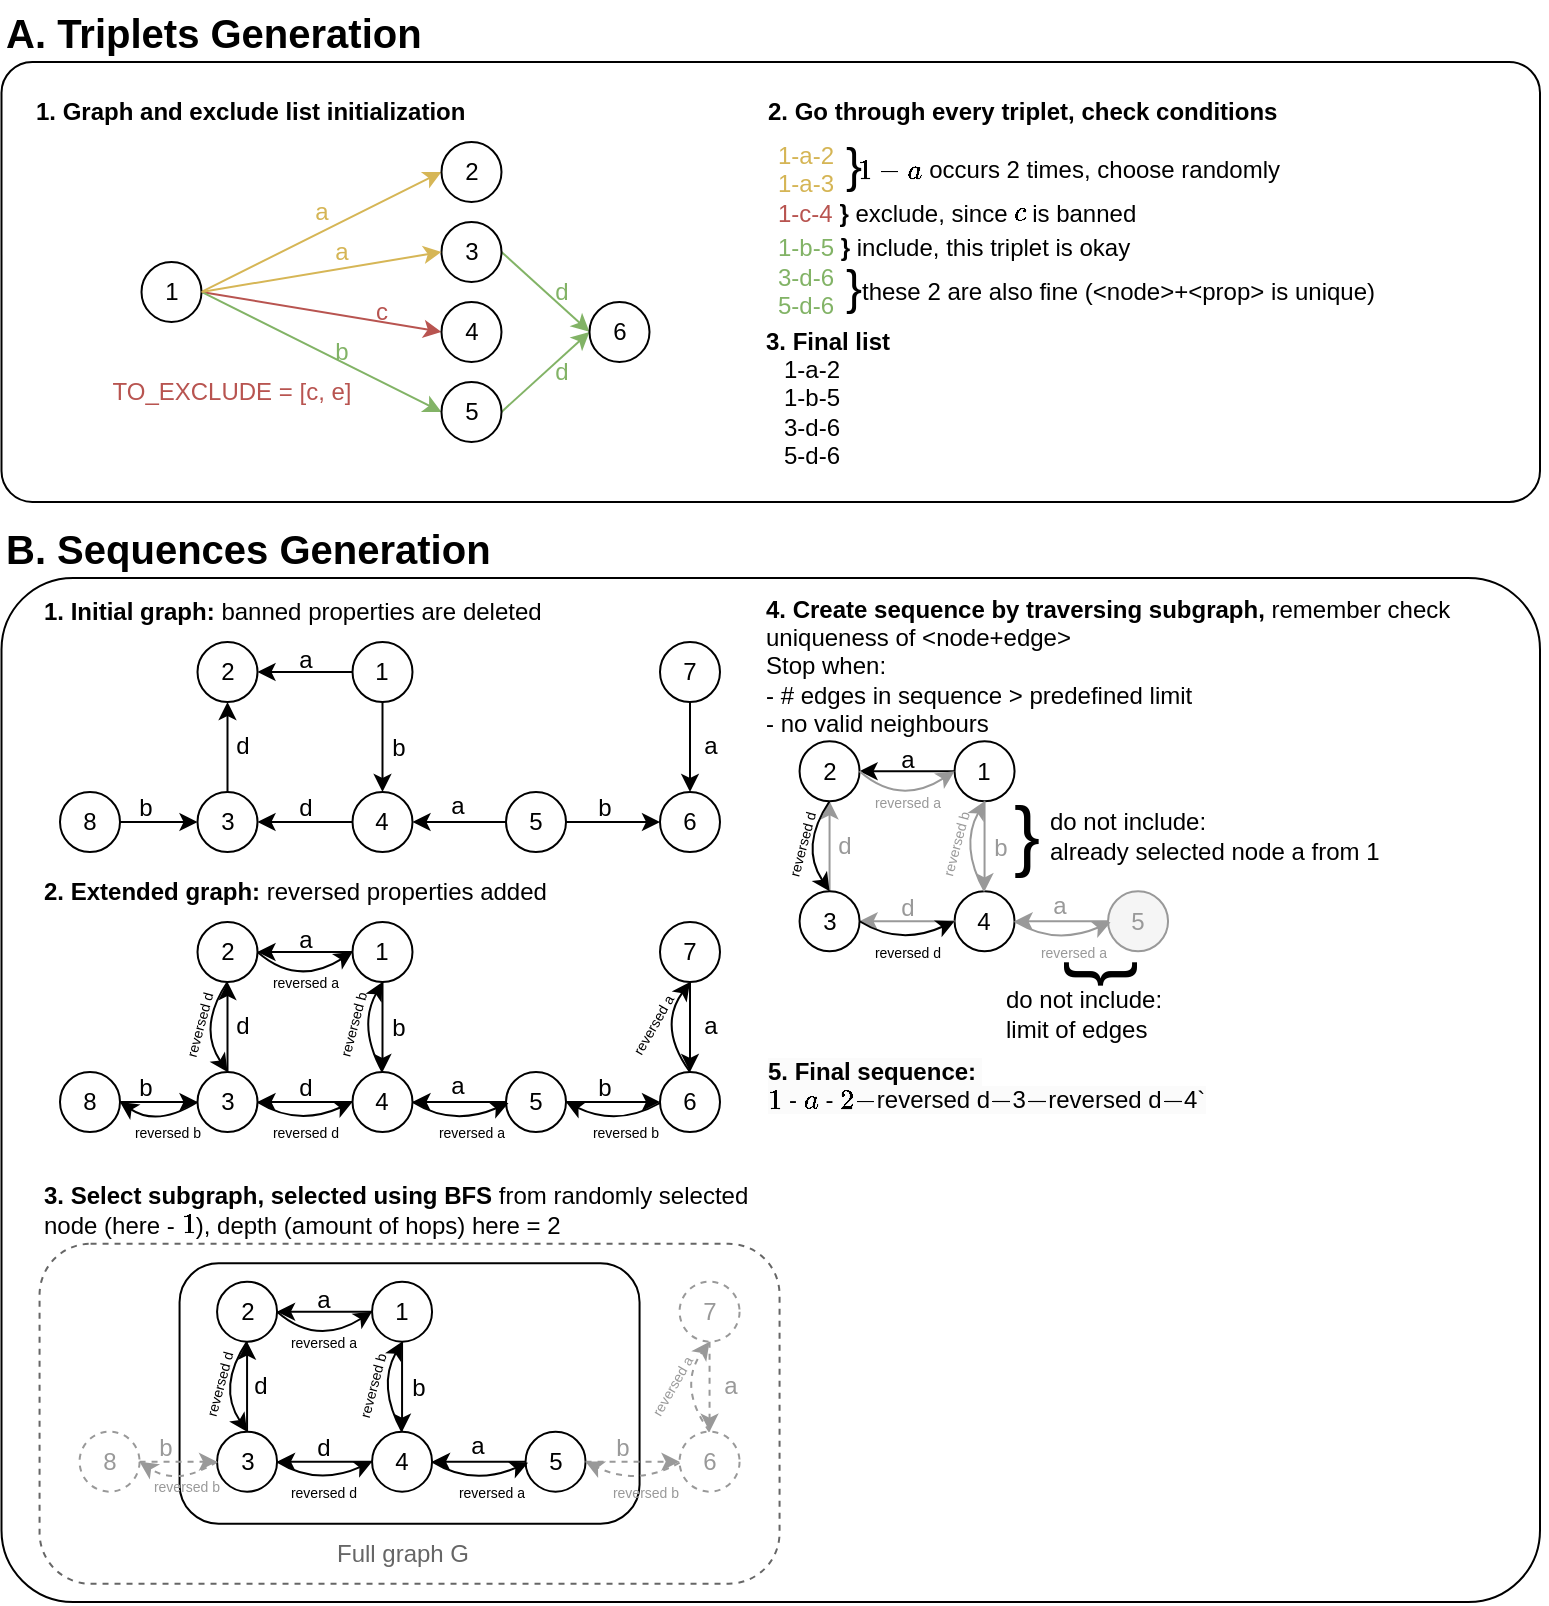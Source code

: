 <mxfile version="26.0.8">
  <diagram name="Страница — 1" id="Y_9HnMrf31OsqtY-M8Ag">
    <mxGraphModel dx="1905" dy="2205" grid="1" gridSize="10" guides="1" tooltips="1" connect="1" arrows="1" fold="1" page="1" pageScale="1" pageWidth="827" pageHeight="1169" math="0" shadow="0">
      <root>
        <mxCell id="0" />
        <mxCell id="1" parent="0" />
        <mxCell id="q1A5jmSNmcc6hlyrnBnv-569" value="" style="rounded=1;whiteSpace=wrap;html=1;arcSize=7;" vertex="1" parent="1">
          <mxGeometry x="460.75" y="27.95" width="769.25" height="512.05" as="geometry" />
        </mxCell>
        <mxCell id="q1A5jmSNmcc6hlyrnBnv-570" value="&lt;b&gt;&lt;font style=&quot;font-size: 20px;&quot;&gt;B. Sequences Generation&lt;/font&gt;&lt;/b&gt;" style="text;html=1;align=left;verticalAlign=middle;whiteSpace=wrap;rounded=0;" vertex="1" parent="1">
          <mxGeometry x="460.75" y="-2.05" width="760" height="30" as="geometry" />
        </mxCell>
        <mxCell id="q1A5jmSNmcc6hlyrnBnv-188" value="" style="rounded=1;whiteSpace=wrap;html=1;dashed=1;strokeColor=#666666;" vertex="1" parent="1">
          <mxGeometry x="479.78" y="360.88" width="370" height="170" as="geometry" />
        </mxCell>
        <mxCell id="q1A5jmSNmcc6hlyrnBnv-191" value="" style="rounded=1;whiteSpace=wrap;html=1;" vertex="1" parent="1">
          <mxGeometry x="549.78" y="370.63" width="230" height="130.25" as="geometry" />
        </mxCell>
        <mxCell id="q1A5jmSNmcc6hlyrnBnv-108" value="&lt;b&gt;1. Initial graph: &lt;/b&gt;banned properties are deleted" style="text;html=1;align=left;verticalAlign=middle;whiteSpace=wrap;rounded=0;" vertex="1" parent="1">
          <mxGeometry x="479.78" y="30" width="288.97" height="30" as="geometry" />
        </mxCell>
        <mxCell id="q1A5jmSNmcc6hlyrnBnv-190" value="&lt;font style=&quot;color: rgb(102, 102, 102);&quot;&gt;Full graph G&lt;/font&gt;" style="text;html=1;align=center;verticalAlign=middle;whiteSpace=wrap;rounded=0;" vertex="1" parent="1">
          <mxGeometry x="599.03" y="500.88" width="125" height="30" as="geometry" />
        </mxCell>
        <mxCell id="q1A5jmSNmcc6hlyrnBnv-429" value="1" style="ellipse;whiteSpace=wrap;html=1;aspect=fixed;" vertex="1" parent="1">
          <mxGeometry x="636.25" y="60" width="30" height="30" as="geometry" />
        </mxCell>
        <mxCell id="q1A5jmSNmcc6hlyrnBnv-430" value="2" style="ellipse;whiteSpace=wrap;html=1;aspect=fixed;" vertex="1" parent="1">
          <mxGeometry x="558.75" y="60" width="30" height="30" as="geometry" />
        </mxCell>
        <mxCell id="q1A5jmSNmcc6hlyrnBnv-431" style="rounded=0;orthogonalLoop=1;jettySize=auto;html=1;exitX=0.5;exitY=0;exitDx=0;exitDy=0;entryX=0.5;entryY=1;entryDx=0;entryDy=0;endArrow=classic;startFill=0;endFill=1;fontColor=#000000;" edge="1" parent="1" source="q1A5jmSNmcc6hlyrnBnv-433" target="q1A5jmSNmcc6hlyrnBnv-430">
          <mxGeometry relative="1" as="geometry">
            <mxPoint x="561.25" y="155" as="sourcePoint" />
            <mxPoint x="618.75" y="151" as="targetPoint" />
          </mxGeometry>
        </mxCell>
        <mxCell id="q1A5jmSNmcc6hlyrnBnv-432" value="6" style="ellipse;whiteSpace=wrap;html=1;aspect=fixed;" vertex="1" parent="1">
          <mxGeometry x="790" y="135" width="30" height="30" as="geometry" />
        </mxCell>
        <mxCell id="q1A5jmSNmcc6hlyrnBnv-433" value="3" style="ellipse;whiteSpace=wrap;html=1;aspect=fixed;" vertex="1" parent="1">
          <mxGeometry x="558.75" y="135" width="30" height="30" as="geometry" />
        </mxCell>
        <mxCell id="q1A5jmSNmcc6hlyrnBnv-434" value="4" style="ellipse;whiteSpace=wrap;html=1;aspect=fixed;" vertex="1" parent="1">
          <mxGeometry x="636.25" y="135" width="30" height="30" as="geometry" />
        </mxCell>
        <mxCell id="q1A5jmSNmcc6hlyrnBnv-435" value="5" style="ellipse;whiteSpace=wrap;html=1;aspect=fixed;" vertex="1" parent="1">
          <mxGeometry x="713" y="135" width="30" height="30" as="geometry" />
        </mxCell>
        <mxCell id="q1A5jmSNmcc6hlyrnBnv-436" value="7" style="ellipse;whiteSpace=wrap;html=1;aspect=fixed;" vertex="1" parent="1">
          <mxGeometry x="790" y="60" width="30" height="30" as="geometry" />
        </mxCell>
        <mxCell id="q1A5jmSNmcc6hlyrnBnv-437" value="8" style="ellipse;whiteSpace=wrap;html=1;aspect=fixed;" vertex="1" parent="1">
          <mxGeometry x="490" y="135" width="30" height="30" as="geometry" />
        </mxCell>
        <mxCell id="q1A5jmSNmcc6hlyrnBnv-438" style="rounded=0;orthogonalLoop=1;jettySize=auto;html=1;exitX=0;exitY=0.5;exitDx=0;exitDy=0;entryX=1;entryY=0.5;entryDx=0;entryDy=0;endArrow=classic;startFill=0;endFill=1;fontColor=#000000;" edge="1" parent="1" source="q1A5jmSNmcc6hlyrnBnv-434" target="q1A5jmSNmcc6hlyrnBnv-433">
          <mxGeometry relative="1" as="geometry">
            <mxPoint x="640.63" y="195" as="sourcePoint" />
            <mxPoint x="578.75" y="172.5" as="targetPoint" />
          </mxGeometry>
        </mxCell>
        <mxCell id="q1A5jmSNmcc6hlyrnBnv-439" style="rounded=0;orthogonalLoop=1;jettySize=auto;html=1;exitX=0;exitY=0.5;exitDx=0;exitDy=0;entryX=1;entryY=0.5;entryDx=0;entryDy=0;endArrow=classic;startFill=0;endFill=1;fontColor=#000000;" edge="1" parent="1" source="q1A5jmSNmcc6hlyrnBnv-435" target="q1A5jmSNmcc6hlyrnBnv-434">
          <mxGeometry relative="1" as="geometry">
            <mxPoint x="747.751" y="179.749" as="sourcePoint" />
            <mxPoint x="710.63" y="195" as="targetPoint" />
          </mxGeometry>
        </mxCell>
        <mxCell id="q1A5jmSNmcc6hlyrnBnv-440" style="rounded=0;orthogonalLoop=1;jettySize=auto;html=1;exitX=1;exitY=0.5;exitDx=0;exitDy=0;entryX=0;entryY=0.5;entryDx=0;entryDy=0;endArrow=classic;startFill=0;endFill=1;fontColor=#000000;" edge="1" parent="1" source="q1A5jmSNmcc6hlyrnBnv-435" target="q1A5jmSNmcc6hlyrnBnv-432">
          <mxGeometry relative="1" as="geometry">
            <mxPoint x="797.249" y="130.251" as="sourcePoint" />
            <mxPoint x="578.75" y="161" as="targetPoint" />
          </mxGeometry>
        </mxCell>
        <mxCell id="q1A5jmSNmcc6hlyrnBnv-441" style="rounded=0;orthogonalLoop=1;jettySize=auto;html=1;exitX=0.5;exitY=1;exitDx=0;exitDy=0;entryX=0.5;entryY=0;entryDx=0;entryDy=0;endArrow=classic;startFill=0;endFill=1;fontColor=#000000;" edge="1" parent="1" source="q1A5jmSNmcc6hlyrnBnv-436" target="q1A5jmSNmcc6hlyrnBnv-432">
          <mxGeometry relative="1" as="geometry">
            <mxPoint x="883.75" y="225" as="sourcePoint" />
            <mxPoint x="588.75" y="171" as="targetPoint" />
          </mxGeometry>
        </mxCell>
        <mxCell id="q1A5jmSNmcc6hlyrnBnv-442" style="rounded=0;orthogonalLoop=1;jettySize=auto;html=1;exitX=1;exitY=0.5;exitDx=0;exitDy=0;entryX=0;entryY=0.5;entryDx=0;entryDy=0;endArrow=classic;startFill=0;endFill=1;fontColor=#000000;" edge="1" parent="1" source="q1A5jmSNmcc6hlyrnBnv-437" target="q1A5jmSNmcc6hlyrnBnv-433">
          <mxGeometry relative="1" as="geometry">
            <mxPoint x="548.75" y="160" as="sourcePoint" />
            <mxPoint x="604.75" y="140" as="targetPoint" />
          </mxGeometry>
        </mxCell>
        <mxCell id="q1A5jmSNmcc6hlyrnBnv-443" style="rounded=0;orthogonalLoop=1;jettySize=auto;html=1;entryX=0.5;entryY=0;entryDx=0;entryDy=0;endArrow=classic;startFill=0;exitX=0.5;exitY=1;exitDx=0;exitDy=0;endFill=1;fontColor=#000000;" edge="1" parent="1" source="q1A5jmSNmcc6hlyrnBnv-429" target="q1A5jmSNmcc6hlyrnBnv-434">
          <mxGeometry relative="1" as="geometry">
            <mxPoint x="673.75" y="100" as="sourcePoint" />
            <mxPoint x="675.63" y="160" as="targetPoint" />
          </mxGeometry>
        </mxCell>
        <mxCell id="q1A5jmSNmcc6hlyrnBnv-444" style="rounded=0;orthogonalLoop=1;jettySize=auto;html=1;exitX=0;exitY=0.5;exitDx=0;exitDy=0;entryX=1;entryY=0.5;entryDx=0;entryDy=0;endArrow=classic;startFill=0;endFill=1;fontColor=#000000;" edge="1" parent="1" source="q1A5jmSNmcc6hlyrnBnv-429" target="q1A5jmSNmcc6hlyrnBnv-430">
          <mxGeometry relative="1" as="geometry" />
        </mxCell>
        <mxCell id="q1A5jmSNmcc6hlyrnBnv-445" value="b" style="text;html=1;align=center;verticalAlign=middle;whiteSpace=wrap;rounded=0;" vertex="1" parent="1">
          <mxGeometry x="653" y="103.75" width="12.56" height="18.75" as="geometry" />
        </mxCell>
        <mxCell id="q1A5jmSNmcc6hlyrnBnv-446" value="a" style="text;html=1;align=center;verticalAlign=middle;whiteSpace=wrap;rounded=0;" vertex="1" parent="1">
          <mxGeometry x="602.63" y="60" width="20" height="18.75" as="geometry" />
        </mxCell>
        <mxCell id="q1A5jmSNmcc6hlyrnBnv-447" value="d" style="text;html=1;align=center;verticalAlign=middle;whiteSpace=wrap;rounded=0;rotation=0;" vertex="1" parent="1">
          <mxGeometry x="573.63" y="96.88" width="15.12" height="30" as="geometry" />
        </mxCell>
        <mxCell id="q1A5jmSNmcc6hlyrnBnv-448" value="d" style="text;html=1;align=center;verticalAlign=middle;whiteSpace=wrap;rounded=0;rotation=0;" vertex="1" parent="1">
          <mxGeometry x="602.63" y="128.13" width="20" height="30" as="geometry" />
        </mxCell>
        <mxCell id="q1A5jmSNmcc6hlyrnBnv-449" value="b" style="text;html=1;align=center;verticalAlign=middle;whiteSpace=wrap;rounded=0;rotation=0;" vertex="1" parent="1">
          <mxGeometry x="524.37" y="128.13" width="18.25" height="30" as="geometry" />
        </mxCell>
        <mxCell id="q1A5jmSNmcc6hlyrnBnv-450" value="a" style="text;html=1;align=center;verticalAlign=middle;whiteSpace=wrap;rounded=0;rotation=0;" vertex="1" parent="1">
          <mxGeometry x="678.88" y="126.88" width="20" height="30" as="geometry" />
        </mxCell>
        <mxCell id="q1A5jmSNmcc6hlyrnBnv-451" value="a" style="text;html=1;align=center;verticalAlign=middle;whiteSpace=wrap;rounded=0;rotation=0;" vertex="1" parent="1">
          <mxGeometry x="810.75" y="96.88" width="9.25" height="30" as="geometry" />
        </mxCell>
        <mxCell id="q1A5jmSNmcc6hlyrnBnv-452" value="b" style="text;html=1;align=center;verticalAlign=middle;whiteSpace=wrap;rounded=0;rotation=0;" vertex="1" parent="1">
          <mxGeometry x="755.5" y="128.13" width="13.25" height="30" as="geometry" />
        </mxCell>
        <mxCell id="q1A5jmSNmcc6hlyrnBnv-154" value="&lt;b&gt;2. Extended graph: &lt;/b&gt;reversed properties added" style="text;html=1;align=left;verticalAlign=middle;whiteSpace=wrap;rounded=0;" vertex="1" parent="1">
          <mxGeometry x="479.78" y="170" width="320.75" height="30" as="geometry" />
        </mxCell>
        <mxCell id="q1A5jmSNmcc6hlyrnBnv-340" value="1" style="ellipse;whiteSpace=wrap;html=1;aspect=fixed;fontColor=default;" vertex="1" parent="1">
          <mxGeometry x="636.25" y="200" width="30" height="30" as="geometry" />
        </mxCell>
        <mxCell id="q1A5jmSNmcc6hlyrnBnv-341" value="2" style="ellipse;whiteSpace=wrap;html=1;aspect=fixed;fontColor=default;" vertex="1" parent="1">
          <mxGeometry x="558.75" y="200" width="30" height="30" as="geometry" />
        </mxCell>
        <mxCell id="q1A5jmSNmcc6hlyrnBnv-342" style="rounded=0;orthogonalLoop=1;jettySize=auto;html=1;exitX=0.5;exitY=0;exitDx=0;exitDy=0;entryX=0.5;entryY=1;entryDx=0;entryDy=0;endArrow=classic;startFill=0;endFill=1;fontColor=default;" edge="1" parent="1" source="q1A5jmSNmcc6hlyrnBnv-346" target="q1A5jmSNmcc6hlyrnBnv-341">
          <mxGeometry relative="1" as="geometry">
            <mxPoint x="561.25" y="295" as="sourcePoint" />
            <mxPoint x="618.75" y="291" as="targetPoint" />
          </mxGeometry>
        </mxCell>
        <mxCell id="q1A5jmSNmcc6hlyrnBnv-343" value="6" style="ellipse;whiteSpace=wrap;html=1;aspect=fixed;fontColor=default;" vertex="1" parent="1">
          <mxGeometry x="790" y="275" width="30" height="30" as="geometry" />
        </mxCell>
        <mxCell id="q1A5jmSNmcc6hlyrnBnv-346" value="3" style="ellipse;whiteSpace=wrap;html=1;aspect=fixed;fontColor=default;" vertex="1" parent="1">
          <mxGeometry x="558.75" y="275" width="30" height="30" as="geometry" />
        </mxCell>
        <mxCell id="q1A5jmSNmcc6hlyrnBnv-347" value="4" style="ellipse;whiteSpace=wrap;html=1;aspect=fixed;fontColor=default;" vertex="1" parent="1">
          <mxGeometry x="636.25" y="275" width="30" height="30" as="geometry" />
        </mxCell>
        <mxCell id="q1A5jmSNmcc6hlyrnBnv-348" value="5" style="ellipse;whiteSpace=wrap;html=1;aspect=fixed;fontColor=default;" vertex="1" parent="1">
          <mxGeometry x="713" y="275" width="30" height="30" as="geometry" />
        </mxCell>
        <mxCell id="q1A5jmSNmcc6hlyrnBnv-349" value="7" style="ellipse;whiteSpace=wrap;html=1;aspect=fixed;fontColor=default;" vertex="1" parent="1">
          <mxGeometry x="790" y="200" width="30" height="30" as="geometry" />
        </mxCell>
        <mxCell id="q1A5jmSNmcc6hlyrnBnv-350" value="8" style="ellipse;whiteSpace=wrap;html=1;aspect=fixed;fontColor=default;" vertex="1" parent="1">
          <mxGeometry x="490" y="275" width="30" height="30" as="geometry" />
        </mxCell>
        <mxCell id="q1A5jmSNmcc6hlyrnBnv-351" style="rounded=0;orthogonalLoop=1;jettySize=auto;html=1;exitX=0;exitY=0.5;exitDx=0;exitDy=0;entryX=1;entryY=0.5;entryDx=0;entryDy=0;endArrow=classic;startFill=0;endFill=1;fontColor=default;" edge="1" parent="1" source="q1A5jmSNmcc6hlyrnBnv-347" target="q1A5jmSNmcc6hlyrnBnv-346">
          <mxGeometry relative="1" as="geometry">
            <mxPoint x="640.63" y="335" as="sourcePoint" />
            <mxPoint x="578.75" y="312.5" as="targetPoint" />
          </mxGeometry>
        </mxCell>
        <mxCell id="q1A5jmSNmcc6hlyrnBnv-352" style="rounded=0;orthogonalLoop=1;jettySize=auto;html=1;exitX=0;exitY=0.5;exitDx=0;exitDy=0;entryX=1;entryY=0.5;entryDx=0;entryDy=0;endArrow=classic;startFill=0;endFill=1;fontColor=default;" edge="1" parent="1" source="q1A5jmSNmcc6hlyrnBnv-348" target="q1A5jmSNmcc6hlyrnBnv-347">
          <mxGeometry relative="1" as="geometry">
            <mxPoint x="747.751" y="319.749" as="sourcePoint" />
            <mxPoint x="710.63" y="335" as="targetPoint" />
          </mxGeometry>
        </mxCell>
        <mxCell id="q1A5jmSNmcc6hlyrnBnv-353" style="rounded=0;orthogonalLoop=1;jettySize=auto;html=1;exitX=1;exitY=0.5;exitDx=0;exitDy=0;entryX=0;entryY=0.5;entryDx=0;entryDy=0;endArrow=classic;startFill=0;endFill=1;fontColor=default;" edge="1" parent="1" source="q1A5jmSNmcc6hlyrnBnv-348" target="q1A5jmSNmcc6hlyrnBnv-343">
          <mxGeometry relative="1" as="geometry">
            <mxPoint x="797.249" y="270.251" as="sourcePoint" />
            <mxPoint x="578.75" y="301" as="targetPoint" />
          </mxGeometry>
        </mxCell>
        <mxCell id="q1A5jmSNmcc6hlyrnBnv-354" style="rounded=0;orthogonalLoop=1;jettySize=auto;html=1;exitX=0.5;exitY=1;exitDx=0;exitDy=0;entryX=0.5;entryY=0;entryDx=0;entryDy=0;endArrow=classic;startFill=0;endFill=1;fontColor=default;" edge="1" parent="1" source="q1A5jmSNmcc6hlyrnBnv-349" target="q1A5jmSNmcc6hlyrnBnv-343">
          <mxGeometry relative="1" as="geometry">
            <mxPoint x="883.75" y="365" as="sourcePoint" />
            <mxPoint x="588.75" y="311" as="targetPoint" />
          </mxGeometry>
        </mxCell>
        <mxCell id="q1A5jmSNmcc6hlyrnBnv-355" style="rounded=0;orthogonalLoop=1;jettySize=auto;html=1;exitX=1;exitY=0.5;exitDx=0;exitDy=0;entryX=0;entryY=0.5;entryDx=0;entryDy=0;endArrow=classic;startFill=0;endFill=1;fontColor=default;" edge="1" parent="1" source="q1A5jmSNmcc6hlyrnBnv-350" target="q1A5jmSNmcc6hlyrnBnv-346">
          <mxGeometry relative="1" as="geometry">
            <mxPoint x="548.75" y="300" as="sourcePoint" />
            <mxPoint x="604.75" y="280" as="targetPoint" />
          </mxGeometry>
        </mxCell>
        <mxCell id="q1A5jmSNmcc6hlyrnBnv-356" style="rounded=0;orthogonalLoop=1;jettySize=auto;html=1;entryX=0.5;entryY=0;entryDx=0;entryDy=0;endArrow=classic;startFill=0;exitX=0.5;exitY=1;exitDx=0;exitDy=0;endFill=1;fontColor=default;" edge="1" parent="1" source="q1A5jmSNmcc6hlyrnBnv-340" target="q1A5jmSNmcc6hlyrnBnv-347">
          <mxGeometry relative="1" as="geometry">
            <mxPoint x="673.75" y="240" as="sourcePoint" />
            <mxPoint x="675.63" y="300" as="targetPoint" />
          </mxGeometry>
        </mxCell>
        <mxCell id="q1A5jmSNmcc6hlyrnBnv-357" style="rounded=0;orthogonalLoop=1;jettySize=auto;html=1;exitX=0;exitY=0.5;exitDx=0;exitDy=0;entryX=1;entryY=0.5;entryDx=0;entryDy=0;endArrow=classic;startFill=0;endFill=1;fontColor=default;" edge="1" parent="1" source="q1A5jmSNmcc6hlyrnBnv-340" target="q1A5jmSNmcc6hlyrnBnv-341">
          <mxGeometry relative="1" as="geometry" />
        </mxCell>
        <mxCell id="q1A5jmSNmcc6hlyrnBnv-359" value="b" style="text;html=1;align=center;verticalAlign=middle;whiteSpace=wrap;rounded=0;fontColor=default;" vertex="1" parent="1">
          <mxGeometry x="653" y="243.75" width="12.56" height="18.75" as="geometry" />
        </mxCell>
        <mxCell id="q1A5jmSNmcc6hlyrnBnv-360" value="a" style="text;html=1;align=center;verticalAlign=middle;whiteSpace=wrap;rounded=0;fontColor=default;" vertex="1" parent="1">
          <mxGeometry x="602.63" y="200" width="20" height="18.75" as="geometry" />
        </mxCell>
        <mxCell id="q1A5jmSNmcc6hlyrnBnv-361" value="d" style="text;html=1;align=center;verticalAlign=middle;whiteSpace=wrap;rounded=0;rotation=0;fontColor=default;" vertex="1" parent="1">
          <mxGeometry x="573.63" y="236.88" width="15.12" height="30" as="geometry" />
        </mxCell>
        <mxCell id="q1A5jmSNmcc6hlyrnBnv-362" value="d" style="text;html=1;align=center;verticalAlign=middle;whiteSpace=wrap;rounded=0;rotation=0;fontColor=default;" vertex="1" parent="1">
          <mxGeometry x="602.63" y="268.13" width="20" height="30" as="geometry" />
        </mxCell>
        <mxCell id="q1A5jmSNmcc6hlyrnBnv-363" value="b" style="text;html=1;align=center;verticalAlign=middle;whiteSpace=wrap;rounded=0;rotation=0;fontColor=default;" vertex="1" parent="1">
          <mxGeometry x="524.37" y="268.13" width="18.25" height="30" as="geometry" />
        </mxCell>
        <mxCell id="q1A5jmSNmcc6hlyrnBnv-364" value="a" style="text;html=1;align=center;verticalAlign=middle;whiteSpace=wrap;rounded=0;rotation=0;fontColor=default;" vertex="1" parent="1">
          <mxGeometry x="678.88" y="266.88" width="20" height="30" as="geometry" />
        </mxCell>
        <mxCell id="q1A5jmSNmcc6hlyrnBnv-365" value="a" style="text;html=1;align=center;verticalAlign=middle;whiteSpace=wrap;rounded=0;rotation=0;fontColor=default;" vertex="1" parent="1">
          <mxGeometry x="810.75" y="236.88" width="9.25" height="30" as="geometry" />
        </mxCell>
        <mxCell id="q1A5jmSNmcc6hlyrnBnv-366" value="b" style="text;html=1;align=center;verticalAlign=middle;whiteSpace=wrap;rounded=0;rotation=0;fontColor=default;" vertex="1" parent="1">
          <mxGeometry x="755.5" y="268.13" width="13.25" height="30" as="geometry" />
        </mxCell>
        <mxCell id="q1A5jmSNmcc6hlyrnBnv-367" style="rounded=0;orthogonalLoop=1;jettySize=auto;html=1;exitX=1;exitY=0.5;exitDx=0;exitDy=0;curved=1;entryX=0;entryY=0.5;entryDx=0;entryDy=0;fontColor=default;" edge="1" parent="1" source="q1A5jmSNmcc6hlyrnBnv-341" target="q1A5jmSNmcc6hlyrnBnv-340">
          <mxGeometry relative="1" as="geometry">
            <mxPoint x="598.75" y="162.5" as="sourcePoint" />
            <mxPoint x="588.75" y="172.5" as="targetPoint" />
            <Array as="points">
              <mxPoint x="608.75" y="232.5" />
            </Array>
          </mxGeometry>
        </mxCell>
        <mxCell id="q1A5jmSNmcc6hlyrnBnv-368" style="rounded=0;orthogonalLoop=1;jettySize=auto;html=1;exitX=0;exitY=0.5;exitDx=0;exitDy=0;curved=1;entryX=1;entryY=0.5;entryDx=0;entryDy=0;fontColor=default;" edge="1" parent="1" source="q1A5jmSNmcc6hlyrnBnv-346" target="q1A5jmSNmcc6hlyrnBnv-350">
          <mxGeometry relative="1" as="geometry">
            <mxPoint x="572.13" y="312.5" as="sourcePoint" />
            <mxPoint x="520" y="312.5" as="targetPoint" />
            <Array as="points">
              <mxPoint x="538.75" y="302.5" />
            </Array>
          </mxGeometry>
        </mxCell>
        <mxCell id="q1A5jmSNmcc6hlyrnBnv-369" style="rounded=0;orthogonalLoop=1;jettySize=auto;html=1;exitX=1;exitY=0.5;exitDx=0;exitDy=0;curved=1;entryX=0;entryY=0.5;entryDx=0;entryDy=0;fontColor=default;" edge="1" parent="1" source="q1A5jmSNmcc6hlyrnBnv-346" target="q1A5jmSNmcc6hlyrnBnv-347">
          <mxGeometry relative="1" as="geometry">
            <mxPoint x="588.25" y="322.5" as="sourcePoint" />
            <mxPoint x="636.25" y="322.5" as="targetPoint" />
            <Array as="points">
              <mxPoint x="608.75" y="302.5" />
            </Array>
          </mxGeometry>
        </mxCell>
        <mxCell id="q1A5jmSNmcc6hlyrnBnv-370" style="rounded=0;orthogonalLoop=1;jettySize=auto;html=1;exitX=1;exitY=0.5;exitDx=0;exitDy=0;curved=1;entryX=0;entryY=0.5;entryDx=0;entryDy=0;fontColor=default;" edge="1" parent="1" source="q1A5jmSNmcc6hlyrnBnv-347">
          <mxGeometry relative="1" as="geometry">
            <mxPoint x="666.25" y="290.5" as="sourcePoint" />
            <mxPoint x="714.25" y="290.5" as="targetPoint" />
            <Array as="points">
              <mxPoint x="686.25" y="302.5" />
            </Array>
          </mxGeometry>
        </mxCell>
        <mxCell id="q1A5jmSNmcc6hlyrnBnv-373" style="rounded=0;orthogonalLoop=1;jettySize=auto;html=1;exitX=0;exitY=0.5;exitDx=0;exitDy=0;curved=1;entryX=1;entryY=0.5;entryDx=0;entryDy=0;fontColor=default;" edge="1" parent="1" target="q1A5jmSNmcc6hlyrnBnv-348">
          <mxGeometry relative="1" as="geometry">
            <mxPoint x="790" y="290.5" as="sourcePoint" />
            <mxPoint x="751" y="290.5" as="targetPoint" />
            <Array as="points">
              <mxPoint x="768.75" y="302.5" />
            </Array>
          </mxGeometry>
        </mxCell>
        <mxCell id="q1A5jmSNmcc6hlyrnBnv-374" style="rounded=0;orthogonalLoop=1;jettySize=auto;html=1;exitX=0.5;exitY=0;exitDx=0;exitDy=0;curved=1;entryX=0.5;entryY=1;entryDx=0;entryDy=0;fontColor=default;" edge="1" parent="1" source="q1A5jmSNmcc6hlyrnBnv-347" target="q1A5jmSNmcc6hlyrnBnv-340">
          <mxGeometry relative="1" as="geometry">
            <mxPoint x="578.75" y="310.5" as="sourcePoint" />
            <mxPoint x="539.75" y="310.5" as="targetPoint" />
            <Array as="points">
              <mxPoint x="638.75" y="252.5" />
            </Array>
          </mxGeometry>
        </mxCell>
        <mxCell id="q1A5jmSNmcc6hlyrnBnv-375" style="rounded=0;orthogonalLoop=1;jettySize=auto;html=1;exitX=0.5;exitY=1;exitDx=0;exitDy=0;curved=1;entryX=0.5;entryY=0;entryDx=0;entryDy=0;fontColor=default;" edge="1" parent="1" source="q1A5jmSNmcc6hlyrnBnv-341" target="q1A5jmSNmcc6hlyrnBnv-346">
          <mxGeometry relative="1" as="geometry">
            <mxPoint x="661.75" y="285.5" as="sourcePoint" />
            <mxPoint x="661.75" y="240.5" as="targetPoint" />
            <Array as="points">
              <mxPoint x="558.75" y="252.5" />
            </Array>
          </mxGeometry>
        </mxCell>
        <mxCell id="q1A5jmSNmcc6hlyrnBnv-377" value="&lt;p style=&quot;line-height: 50%;&quot;&gt;&lt;font&gt;&lt;span style=&quot;font-size: 7px;&quot;&gt;reversed b&lt;/span&gt;&lt;/font&gt;&lt;/p&gt;" style="text;html=1;align=center;verticalAlign=middle;whiteSpace=wrap;rounded=0;rotation=-75;fontColor=default;" vertex="1" parent="1">
          <mxGeometry x="605.56" y="243.75" width="60" height="15" as="geometry" />
        </mxCell>
        <mxCell id="q1A5jmSNmcc6hlyrnBnv-378" value="&lt;p style=&quot;line-height: 50%;&quot;&gt;&lt;font&gt;&lt;span style=&quot;font-size: 7px;&quot;&gt;reversed b&lt;/span&gt;&lt;/font&gt;&lt;/p&gt;" style="text;html=1;align=center;verticalAlign=middle;whiteSpace=wrap;rounded=0;fontColor=default;" vertex="1" parent="1">
          <mxGeometry x="513.63" y="296.88" width="60" height="15" as="geometry" />
        </mxCell>
        <mxCell id="q1A5jmSNmcc6hlyrnBnv-379" value="&lt;p style=&quot;line-height: 50%;&quot;&gt;&lt;font&gt;&lt;span style=&quot;font-size: 7px;&quot;&gt;reversed b&lt;/span&gt;&lt;/font&gt;&lt;/p&gt;" style="text;html=1;align=center;verticalAlign=middle;whiteSpace=wrap;rounded=0;fontColor=default;" vertex="1" parent="1">
          <mxGeometry x="743" y="296.88" width="60" height="15" as="geometry" />
        </mxCell>
        <mxCell id="q1A5jmSNmcc6hlyrnBnv-380" value="&lt;p style=&quot;line-height: 50%;&quot;&gt;&lt;font&gt;&lt;span style=&quot;font-size: 7px;&quot;&gt;reversed a&lt;/span&gt;&lt;/font&gt;&lt;/p&gt;" style="text;html=1;align=center;verticalAlign=middle;whiteSpace=wrap;rounded=0;fontColor=default;" vertex="1" parent="1">
          <mxGeometry x="666.25" y="296.88" width="60" height="15" as="geometry" />
        </mxCell>
        <mxCell id="q1A5jmSNmcc6hlyrnBnv-381" value="&lt;p style=&quot;line-height: 50%;&quot;&gt;&lt;font&gt;&lt;span style=&quot;font-size: 7px;&quot;&gt;reversed d&lt;/span&gt;&lt;/font&gt;&lt;/p&gt;" style="text;html=1;align=center;verticalAlign=middle;whiteSpace=wrap;rounded=0;fontColor=default;" vertex="1" parent="1">
          <mxGeometry x="582.63" y="296.88" width="60" height="15" as="geometry" />
        </mxCell>
        <mxCell id="q1A5jmSNmcc6hlyrnBnv-382" value="&lt;p style=&quot;line-height: 50%;&quot;&gt;&lt;font&gt;&lt;span style=&quot;font-size: 7px;&quot;&gt;reversed d&lt;/span&gt;&lt;/font&gt;&lt;/p&gt;" style="text;html=1;align=center;verticalAlign=middle;whiteSpace=wrap;rounded=0;rotation=-75;fontColor=default;" vertex="1" parent="1">
          <mxGeometry x="528.75" y="243.75" width="60" height="15" as="geometry" />
        </mxCell>
        <mxCell id="q1A5jmSNmcc6hlyrnBnv-383" value="&lt;p style=&quot;line-height: 50%;&quot;&gt;&lt;font&gt;&lt;span style=&quot;font-size: 7px;&quot;&gt;reversed a&lt;/span&gt;&lt;/font&gt;&lt;/p&gt;" style="text;html=1;align=center;verticalAlign=middle;whiteSpace=wrap;rounded=0;fontColor=default;" vertex="1" parent="1">
          <mxGeometry x="582.63" y="221.88" width="60" height="15" as="geometry" />
        </mxCell>
        <mxCell id="q1A5jmSNmcc6hlyrnBnv-384" value="&lt;p style=&quot;line-height: 50%;&quot;&gt;&lt;font&gt;&lt;span style=&quot;font-size: 7px;&quot;&gt;reversed a&lt;/span&gt;&lt;/font&gt;&lt;/p&gt;" style="text;html=1;align=center;verticalAlign=middle;whiteSpace=wrap;rounded=0;rotation=-60;fontColor=default;" vertex="1" parent="1">
          <mxGeometry x="755.5" y="243.75" width="60" height="15" as="geometry" />
        </mxCell>
        <mxCell id="q1A5jmSNmcc6hlyrnBnv-385" style="rounded=0;orthogonalLoop=1;jettySize=auto;html=1;exitX=0.5;exitY=0;exitDx=0;exitDy=0;curved=1;entryX=0.5;entryY=1;entryDx=0;entryDy=0;fontColor=default;" edge="1" parent="1" source="q1A5jmSNmcc6hlyrnBnv-343" target="q1A5jmSNmcc6hlyrnBnv-349">
          <mxGeometry relative="1" as="geometry">
            <mxPoint x="598.75" y="225.5" as="sourcePoint" />
            <mxPoint x="646.75" y="225.5" as="targetPoint" />
            <Array as="points">
              <mxPoint x="788.75" y="252.5" />
            </Array>
          </mxGeometry>
        </mxCell>
        <mxCell id="q1A5jmSNmcc6hlyrnBnv-470" value="&lt;b&gt;3. Select subgraph, selected using BFS&amp;nbsp;&lt;/b&gt;&lt;span style=&quot;background-color: transparent;&quot;&gt;from randomly selected node (here - `1`), depth (amount of hops) here = 2&lt;/span&gt;" style="text;html=1;align=left;verticalAlign=middle;whiteSpace=wrap;rounded=0;" vertex="1" parent="1">
          <mxGeometry x="479.78" y="311.88" width="370.22" height="65" as="geometry" />
        </mxCell>
        <mxCell id="q1A5jmSNmcc6hlyrnBnv-471" value="&lt;b&gt;4. Create sequence by traversing subgraph, &lt;/b&gt;remember check uniqueness of &amp;lt;node+edge&amp;gt;&amp;nbsp;&lt;div&gt;&lt;div&gt;Stop when:&lt;/div&gt;&lt;div&gt;- # edges in sequence &amp;gt; predefined limit&amp;nbsp;&lt;/div&gt;&lt;div&gt;- no valid neighbours&lt;/div&gt;&lt;/div&gt;" style="text;html=1;align=left;verticalAlign=middle;whiteSpace=wrap;rounded=0;" vertex="1" parent="1">
          <mxGeometry x="841.28" y="39.01" width="370.75" height="65" as="geometry" />
        </mxCell>
        <mxCell id="q1A5jmSNmcc6hlyrnBnv-496" value="1" style="ellipse;whiteSpace=wrap;html=1;aspect=fixed;" vertex="1" parent="1">
          <mxGeometry x="646.03" y="379.82" width="30" height="30" as="geometry" />
        </mxCell>
        <mxCell id="q1A5jmSNmcc6hlyrnBnv-497" value="2" style="ellipse;whiteSpace=wrap;html=1;aspect=fixed;" vertex="1" parent="1">
          <mxGeometry x="568.53" y="379.82" width="30" height="30" as="geometry" />
        </mxCell>
        <mxCell id="q1A5jmSNmcc6hlyrnBnv-498" style="rounded=0;orthogonalLoop=1;jettySize=auto;html=1;exitX=0.5;exitY=0;exitDx=0;exitDy=0;entryX=0.5;entryY=1;entryDx=0;entryDy=0;endArrow=classic;startFill=0;endFill=1;fontColor=#000000;" edge="1" parent="1" source="q1A5jmSNmcc6hlyrnBnv-500" target="q1A5jmSNmcc6hlyrnBnv-497">
          <mxGeometry relative="1" as="geometry">
            <mxPoint x="571.03" y="474.82" as="sourcePoint" />
            <mxPoint x="628.53" y="470.82" as="targetPoint" />
          </mxGeometry>
        </mxCell>
        <mxCell id="q1A5jmSNmcc6hlyrnBnv-499" value="6" style="ellipse;whiteSpace=wrap;html=1;aspect=fixed;fontColor=#999999;strokeColor=#999999;dashed=1;" vertex="1" parent="1">
          <mxGeometry x="799.78" y="454.82" width="30" height="30" as="geometry" />
        </mxCell>
        <mxCell id="q1A5jmSNmcc6hlyrnBnv-500" value="3" style="ellipse;whiteSpace=wrap;html=1;aspect=fixed;" vertex="1" parent="1">
          <mxGeometry x="568.53" y="454.82" width="30" height="30" as="geometry" />
        </mxCell>
        <mxCell id="q1A5jmSNmcc6hlyrnBnv-501" value="4" style="ellipse;whiteSpace=wrap;html=1;aspect=fixed;" vertex="1" parent="1">
          <mxGeometry x="646.03" y="454.82" width="30" height="30" as="geometry" />
        </mxCell>
        <mxCell id="q1A5jmSNmcc6hlyrnBnv-502" value="5" style="ellipse;whiteSpace=wrap;html=1;aspect=fixed;" vertex="1" parent="1">
          <mxGeometry x="722.78" y="454.82" width="30" height="30" as="geometry" />
        </mxCell>
        <mxCell id="q1A5jmSNmcc6hlyrnBnv-503" value="7" style="ellipse;whiteSpace=wrap;html=1;aspect=fixed;fontColor=#999999;strokeColor=#999999;dashed=1;" vertex="1" parent="1">
          <mxGeometry x="799.78" y="379.82" width="30" height="30" as="geometry" />
        </mxCell>
        <mxCell id="q1A5jmSNmcc6hlyrnBnv-504" value="8" style="ellipse;whiteSpace=wrap;html=1;aspect=fixed;strokeColor=#999999;dashed=1;fontColor=#999999;" vertex="1" parent="1">
          <mxGeometry x="499.78" y="454.82" width="30" height="30" as="geometry" />
        </mxCell>
        <mxCell id="q1A5jmSNmcc6hlyrnBnv-505" style="rounded=0;orthogonalLoop=1;jettySize=auto;html=1;exitX=0;exitY=0.5;exitDx=0;exitDy=0;entryX=1;entryY=0.5;entryDx=0;entryDy=0;endArrow=classic;startFill=0;endFill=1;fontColor=#000000;" edge="1" parent="1" source="q1A5jmSNmcc6hlyrnBnv-501" target="q1A5jmSNmcc6hlyrnBnv-500">
          <mxGeometry relative="1" as="geometry">
            <mxPoint x="650.41" y="514.82" as="sourcePoint" />
            <mxPoint x="588.53" y="492.32" as="targetPoint" />
          </mxGeometry>
        </mxCell>
        <mxCell id="q1A5jmSNmcc6hlyrnBnv-506" style="rounded=0;orthogonalLoop=1;jettySize=auto;html=1;exitX=0;exitY=0.5;exitDx=0;exitDy=0;entryX=1;entryY=0.5;entryDx=0;entryDy=0;endArrow=classic;startFill=0;endFill=1;fontColor=#000000;" edge="1" parent="1" source="q1A5jmSNmcc6hlyrnBnv-502" target="q1A5jmSNmcc6hlyrnBnv-501">
          <mxGeometry relative="1" as="geometry">
            <mxPoint x="757.531" y="499.569" as="sourcePoint" />
            <mxPoint x="720.41" y="514.82" as="targetPoint" />
          </mxGeometry>
        </mxCell>
        <mxCell id="q1A5jmSNmcc6hlyrnBnv-507" style="rounded=0;orthogonalLoop=1;jettySize=auto;html=1;exitX=1;exitY=0.5;exitDx=0;exitDy=0;entryX=0;entryY=0.5;entryDx=0;entryDy=0;endArrow=classic;startFill=0;endFill=1;fontColor=#999999;strokeColor=#999999;dashed=1;" edge="1" parent="1" source="q1A5jmSNmcc6hlyrnBnv-502" target="q1A5jmSNmcc6hlyrnBnv-499">
          <mxGeometry relative="1" as="geometry">
            <mxPoint x="807.029" y="450.071" as="sourcePoint" />
            <mxPoint x="588.53" y="480.82" as="targetPoint" />
          </mxGeometry>
        </mxCell>
        <mxCell id="q1A5jmSNmcc6hlyrnBnv-508" style="rounded=0;orthogonalLoop=1;jettySize=auto;html=1;exitX=0.5;exitY=1;exitDx=0;exitDy=0;entryX=0.5;entryY=0;entryDx=0;entryDy=0;endArrow=classic;startFill=0;endFill=1;fontColor=#999999;strokeColor=#999999;dashed=1;" edge="1" parent="1" source="q1A5jmSNmcc6hlyrnBnv-503" target="q1A5jmSNmcc6hlyrnBnv-499">
          <mxGeometry relative="1" as="geometry">
            <mxPoint x="893.53" y="544.82" as="sourcePoint" />
            <mxPoint x="598.53" y="490.82" as="targetPoint" />
          </mxGeometry>
        </mxCell>
        <mxCell id="q1A5jmSNmcc6hlyrnBnv-509" style="rounded=0;orthogonalLoop=1;jettySize=auto;html=1;exitX=1;exitY=0.5;exitDx=0;exitDy=0;entryX=0;entryY=0.5;entryDx=0;entryDy=0;endArrow=classic;startFill=0;endFill=1;fontColor=#999999;strokeColor=#999999;dashed=1;" edge="1" parent="1" source="q1A5jmSNmcc6hlyrnBnv-504" target="q1A5jmSNmcc6hlyrnBnv-500">
          <mxGeometry relative="1" as="geometry">
            <mxPoint x="558.53" y="479.82" as="sourcePoint" />
            <mxPoint x="614.53" y="459.82" as="targetPoint" />
          </mxGeometry>
        </mxCell>
        <mxCell id="q1A5jmSNmcc6hlyrnBnv-510" style="rounded=0;orthogonalLoop=1;jettySize=auto;html=1;entryX=0.5;entryY=0;entryDx=0;entryDy=0;endArrow=classic;startFill=0;exitX=0.5;exitY=1;exitDx=0;exitDy=0;endFill=1;fontColor=#000000;" edge="1" parent="1" source="q1A5jmSNmcc6hlyrnBnv-496" target="q1A5jmSNmcc6hlyrnBnv-501">
          <mxGeometry relative="1" as="geometry">
            <mxPoint x="683.53" y="419.82" as="sourcePoint" />
            <mxPoint x="685.41" y="479.82" as="targetPoint" />
          </mxGeometry>
        </mxCell>
        <mxCell id="q1A5jmSNmcc6hlyrnBnv-511" style="rounded=0;orthogonalLoop=1;jettySize=auto;html=1;exitX=0;exitY=0.5;exitDx=0;exitDy=0;entryX=1;entryY=0.5;entryDx=0;entryDy=0;endArrow=classic;startFill=0;endFill=1;fontColor=#000000;" edge="1" parent="1" source="q1A5jmSNmcc6hlyrnBnv-496" target="q1A5jmSNmcc6hlyrnBnv-497">
          <mxGeometry relative="1" as="geometry" />
        </mxCell>
        <mxCell id="q1A5jmSNmcc6hlyrnBnv-512" value="b" style="text;html=1;align=center;verticalAlign=middle;whiteSpace=wrap;rounded=0;" vertex="1" parent="1">
          <mxGeometry x="662.78" y="423.57" width="12.56" height="18.75" as="geometry" />
        </mxCell>
        <mxCell id="q1A5jmSNmcc6hlyrnBnv-513" value="a" style="text;html=1;align=center;verticalAlign=middle;whiteSpace=wrap;rounded=0;" vertex="1" parent="1">
          <mxGeometry x="612.41" y="379.82" width="20" height="18.75" as="geometry" />
        </mxCell>
        <mxCell id="q1A5jmSNmcc6hlyrnBnv-514" value="d" style="text;html=1;align=center;verticalAlign=middle;whiteSpace=wrap;rounded=0;rotation=0;" vertex="1" parent="1">
          <mxGeometry x="583.41" y="416.7" width="15.12" height="30" as="geometry" />
        </mxCell>
        <mxCell id="q1A5jmSNmcc6hlyrnBnv-515" value="d" style="text;html=1;align=center;verticalAlign=middle;whiteSpace=wrap;rounded=0;rotation=0;" vertex="1" parent="1">
          <mxGeometry x="612.41" y="447.95" width="20" height="30" as="geometry" />
        </mxCell>
        <mxCell id="q1A5jmSNmcc6hlyrnBnv-516" value="b" style="text;html=1;align=center;verticalAlign=middle;whiteSpace=wrap;rounded=0;rotation=0;strokeColor=none;dashed=1;fontColor=#999999;" vertex="1" parent="1">
          <mxGeometry x="534.15" y="447.95" width="18.25" height="30" as="geometry" />
        </mxCell>
        <mxCell id="q1A5jmSNmcc6hlyrnBnv-517" value="a" style="text;html=1;align=center;verticalAlign=middle;whiteSpace=wrap;rounded=0;rotation=0;" vertex="1" parent="1">
          <mxGeometry x="688.66" y="446.7" width="20" height="30" as="geometry" />
        </mxCell>
        <mxCell id="q1A5jmSNmcc6hlyrnBnv-518" value="a" style="text;html=1;align=center;verticalAlign=middle;whiteSpace=wrap;rounded=0;rotation=0;fontColor=#999999;strokeColor=none;dashed=1;" vertex="1" parent="1">
          <mxGeometry x="820.53" y="416.7" width="9.25" height="30" as="geometry" />
        </mxCell>
        <mxCell id="q1A5jmSNmcc6hlyrnBnv-519" value="b" style="text;html=1;align=center;verticalAlign=middle;whiteSpace=wrap;rounded=0;rotation=0;dashed=1;fontColor=#999999;" vertex="1" parent="1">
          <mxGeometry x="765.28" y="447.95" width="13.25" height="30" as="geometry" />
        </mxCell>
        <mxCell id="q1A5jmSNmcc6hlyrnBnv-520" style="rounded=0;orthogonalLoop=1;jettySize=auto;html=1;exitX=1;exitY=0.5;exitDx=0;exitDy=0;curved=1;entryX=0;entryY=0.5;entryDx=0;entryDy=0;fontColor=#000000;" edge="1" parent="1" source="q1A5jmSNmcc6hlyrnBnv-497" target="q1A5jmSNmcc6hlyrnBnv-496">
          <mxGeometry relative="1" as="geometry">
            <mxPoint x="608.53" y="342.32" as="sourcePoint" />
            <mxPoint x="598.53" y="352.32" as="targetPoint" />
            <Array as="points">
              <mxPoint x="618.53" y="412.32" />
            </Array>
          </mxGeometry>
        </mxCell>
        <mxCell id="q1A5jmSNmcc6hlyrnBnv-521" style="rounded=0;orthogonalLoop=1;jettySize=auto;html=1;exitX=0;exitY=0.5;exitDx=0;exitDy=0;curved=1;strokeColor=#999999;entryX=1;entryY=0.5;entryDx=0;entryDy=0;dashed=1;fontColor=#999999;" edge="1" parent="1" source="q1A5jmSNmcc6hlyrnBnv-500" target="q1A5jmSNmcc6hlyrnBnv-504">
          <mxGeometry relative="1" as="geometry">
            <mxPoint x="581.91" y="492.32" as="sourcePoint" />
            <mxPoint x="529.78" y="492.32" as="targetPoint" />
            <Array as="points">
              <mxPoint x="548.53" y="482.32" />
            </Array>
          </mxGeometry>
        </mxCell>
        <mxCell id="q1A5jmSNmcc6hlyrnBnv-522" style="rounded=0;orthogonalLoop=1;jettySize=auto;html=1;exitX=1;exitY=0.5;exitDx=0;exitDy=0;curved=1;entryX=0;entryY=0.5;entryDx=0;entryDy=0;fontColor=#000000;" edge="1" parent="1" source="q1A5jmSNmcc6hlyrnBnv-500" target="q1A5jmSNmcc6hlyrnBnv-501">
          <mxGeometry relative="1" as="geometry">
            <mxPoint x="598.03" y="502.32" as="sourcePoint" />
            <mxPoint x="646.03" y="502.32" as="targetPoint" />
            <Array as="points">
              <mxPoint x="618.53" y="482.32" />
            </Array>
          </mxGeometry>
        </mxCell>
        <mxCell id="q1A5jmSNmcc6hlyrnBnv-523" style="rounded=0;orthogonalLoop=1;jettySize=auto;html=1;exitX=1;exitY=0.5;exitDx=0;exitDy=0;curved=1;entryX=0;entryY=0.5;entryDx=0;entryDy=0;fontColor=#000000;" edge="1" parent="1" source="q1A5jmSNmcc6hlyrnBnv-501">
          <mxGeometry relative="1" as="geometry">
            <mxPoint x="676.03" y="470.32" as="sourcePoint" />
            <mxPoint x="724.03" y="470.32" as="targetPoint" />
            <Array as="points">
              <mxPoint x="696.03" y="482.32" />
            </Array>
          </mxGeometry>
        </mxCell>
        <mxCell id="q1A5jmSNmcc6hlyrnBnv-524" style="rounded=0;orthogonalLoop=1;jettySize=auto;html=1;exitX=0;exitY=0.5;exitDx=0;exitDy=0;curved=1;strokeColor=#999999;entryX=1;entryY=0.5;entryDx=0;entryDy=0;fontColor=#999999;dashed=1;" edge="1" parent="1" target="q1A5jmSNmcc6hlyrnBnv-502">
          <mxGeometry relative="1" as="geometry">
            <mxPoint x="799.78" y="470.32" as="sourcePoint" />
            <mxPoint x="760.78" y="470.32" as="targetPoint" />
            <Array as="points">
              <mxPoint x="778.53" y="482.32" />
            </Array>
          </mxGeometry>
        </mxCell>
        <mxCell id="q1A5jmSNmcc6hlyrnBnv-525" style="rounded=0;orthogonalLoop=1;jettySize=auto;html=1;exitX=0.5;exitY=0;exitDx=0;exitDy=0;curved=1;entryX=0.5;entryY=1;entryDx=0;entryDy=0;fontColor=#000000;" edge="1" parent="1" source="q1A5jmSNmcc6hlyrnBnv-501" target="q1A5jmSNmcc6hlyrnBnv-496">
          <mxGeometry relative="1" as="geometry">
            <mxPoint x="588.53" y="490.32" as="sourcePoint" />
            <mxPoint x="549.53" y="490.32" as="targetPoint" />
            <Array as="points">
              <mxPoint x="648.53" y="432.32" />
            </Array>
          </mxGeometry>
        </mxCell>
        <mxCell id="q1A5jmSNmcc6hlyrnBnv-526" style="rounded=0;orthogonalLoop=1;jettySize=auto;html=1;exitX=0.5;exitY=1;exitDx=0;exitDy=0;curved=1;entryX=0.5;entryY=0;entryDx=0;entryDy=0;fontColor=#000000;" edge="1" parent="1" source="q1A5jmSNmcc6hlyrnBnv-497" target="q1A5jmSNmcc6hlyrnBnv-500">
          <mxGeometry relative="1" as="geometry">
            <mxPoint x="671.53" y="465.32" as="sourcePoint" />
            <mxPoint x="671.53" y="420.32" as="targetPoint" />
            <Array as="points">
              <mxPoint x="568.53" y="432.32" />
            </Array>
          </mxGeometry>
        </mxCell>
        <mxCell id="q1A5jmSNmcc6hlyrnBnv-527" value="&lt;p style=&quot;line-height: 50%;&quot;&gt;&lt;font&gt;&lt;span style=&quot;font-size: 7px;&quot;&gt;reversed b&lt;/span&gt;&lt;/font&gt;&lt;/p&gt;" style="text;html=1;align=center;verticalAlign=middle;whiteSpace=wrap;rounded=0;rotation=-75;" vertex="1" parent="1">
          <mxGeometry x="615.34" y="423.57" width="60" height="15" as="geometry" />
        </mxCell>
        <mxCell id="q1A5jmSNmcc6hlyrnBnv-528" value="&lt;p style=&quot;line-height: 50%;&quot;&gt;&lt;font&gt;&lt;span style=&quot;font-size: 7px;&quot;&gt;reversed b&lt;/span&gt;&lt;/font&gt;&lt;/p&gt;" style="text;html=1;align=center;verticalAlign=middle;whiteSpace=wrap;rounded=0;fontColor=#999999;strokeColor=none;dashed=1;" vertex="1" parent="1">
          <mxGeometry x="529.78" y="473.88" width="47.12" height="15" as="geometry" />
        </mxCell>
        <mxCell id="q1A5jmSNmcc6hlyrnBnv-529" value="&lt;p style=&quot;line-height: 50%;&quot;&gt;&lt;font&gt;&lt;span style=&quot;font-size: 7px;&quot;&gt;reversed b&lt;/span&gt;&lt;/font&gt;&lt;/p&gt;" style="text;html=1;align=center;verticalAlign=middle;whiteSpace=wrap;rounded=0;fontColor=#999999;strokeColor=none;dashed=1;" vertex="1" parent="1">
          <mxGeometry x="752.78" y="476.7" width="60" height="15" as="geometry" />
        </mxCell>
        <mxCell id="q1A5jmSNmcc6hlyrnBnv-530" value="&lt;p style=&quot;line-height: 50%;&quot;&gt;&lt;font&gt;&lt;span style=&quot;font-size: 7px;&quot;&gt;reversed a&lt;/span&gt;&lt;/font&gt;&lt;/p&gt;" style="text;html=1;align=center;verticalAlign=middle;whiteSpace=wrap;rounded=0;" vertex="1" parent="1">
          <mxGeometry x="676.03" y="476.7" width="60" height="15" as="geometry" />
        </mxCell>
        <mxCell id="q1A5jmSNmcc6hlyrnBnv-531" value="&lt;p style=&quot;line-height: 50%;&quot;&gt;&lt;font&gt;&lt;span style=&quot;font-size: 7px;&quot;&gt;reversed d&lt;/span&gt;&lt;/font&gt;&lt;/p&gt;" style="text;html=1;align=center;verticalAlign=middle;whiteSpace=wrap;rounded=0;" vertex="1" parent="1">
          <mxGeometry x="592.41" y="476.7" width="60" height="15" as="geometry" />
        </mxCell>
        <mxCell id="q1A5jmSNmcc6hlyrnBnv-532" value="&lt;p style=&quot;line-height: 50%;&quot;&gt;&lt;font&gt;&lt;span style=&quot;font-size: 7px;&quot;&gt;reversed d&lt;/span&gt;&lt;/font&gt;&lt;/p&gt;" style="text;html=1;align=center;verticalAlign=middle;whiteSpace=wrap;rounded=0;rotation=-75;" vertex="1" parent="1">
          <mxGeometry x="538.53" y="423.57" width="60" height="15" as="geometry" />
        </mxCell>
        <mxCell id="q1A5jmSNmcc6hlyrnBnv-533" value="&lt;p style=&quot;line-height: 50%;&quot;&gt;&lt;font&gt;&lt;span style=&quot;font-size: 7px;&quot;&gt;reversed a&lt;/span&gt;&lt;/font&gt;&lt;/p&gt;" style="text;html=1;align=center;verticalAlign=middle;whiteSpace=wrap;rounded=0;" vertex="1" parent="1">
          <mxGeometry x="592.41" y="401.7" width="60" height="15" as="geometry" />
        </mxCell>
        <mxCell id="q1A5jmSNmcc6hlyrnBnv-534" value="&lt;p style=&quot;line-height: 50%;&quot;&gt;&lt;font&gt;&lt;span style=&quot;font-size: 7px;&quot;&gt;reversed a&lt;/span&gt;&lt;/font&gt;&lt;/p&gt;" style="text;html=1;align=center;verticalAlign=middle;whiteSpace=wrap;rounded=0;fontColor=#999999;rotation=-60;strokeColor=none;dashed=1;" vertex="1" parent="1">
          <mxGeometry x="765.28" y="423.57" width="60" height="15" as="geometry" />
        </mxCell>
        <mxCell id="q1A5jmSNmcc6hlyrnBnv-535" style="rounded=0;orthogonalLoop=1;jettySize=auto;html=1;exitX=0.5;exitY=0;exitDx=0;exitDy=0;curved=1;strokeColor=#999999;entryX=0.5;entryY=1;entryDx=0;entryDy=0;fontColor=#999999;dashed=1;" edge="1" parent="1" source="q1A5jmSNmcc6hlyrnBnv-499" target="q1A5jmSNmcc6hlyrnBnv-503">
          <mxGeometry relative="1" as="geometry">
            <mxPoint x="608.53" y="405.32" as="sourcePoint" />
            <mxPoint x="656.53" y="405.32" as="targetPoint" />
            <Array as="points">
              <mxPoint x="798.53" y="432.32" />
            </Array>
          </mxGeometry>
        </mxCell>
        <mxCell id="q1A5jmSNmcc6hlyrnBnv-536" value="1" style="ellipse;whiteSpace=wrap;html=1;aspect=fixed;" vertex="1" parent="1">
          <mxGeometry x="937.28" y="109.63" width="30" height="30" as="geometry" />
        </mxCell>
        <mxCell id="q1A5jmSNmcc6hlyrnBnv-537" value="2" style="ellipse;whiteSpace=wrap;html=1;aspect=fixed;" vertex="1" parent="1">
          <mxGeometry x="859.78" y="109.63" width="30" height="30" as="geometry" />
        </mxCell>
        <mxCell id="q1A5jmSNmcc6hlyrnBnv-538" style="rounded=0;orthogonalLoop=1;jettySize=auto;html=1;exitX=0.5;exitY=0;exitDx=0;exitDy=0;entryX=0.5;entryY=1;entryDx=0;entryDy=0;endArrow=classic;startFill=0;endFill=1;fontColor=#000000;fillColor=#f5f5f5;strokeColor=#999999;" edge="1" parent="1" source="q1A5jmSNmcc6hlyrnBnv-539" target="q1A5jmSNmcc6hlyrnBnv-537">
          <mxGeometry relative="1" as="geometry">
            <mxPoint x="862.28" y="204.63" as="sourcePoint" />
            <mxPoint x="919.78" y="200.63" as="targetPoint" />
          </mxGeometry>
        </mxCell>
        <mxCell id="q1A5jmSNmcc6hlyrnBnv-539" value="3" style="ellipse;whiteSpace=wrap;html=1;aspect=fixed;" vertex="1" parent="1">
          <mxGeometry x="859.78" y="184.63" width="30" height="30" as="geometry" />
        </mxCell>
        <mxCell id="q1A5jmSNmcc6hlyrnBnv-540" value="4" style="ellipse;whiteSpace=wrap;html=1;aspect=fixed;" vertex="1" parent="1">
          <mxGeometry x="937.28" y="184.63" width="30" height="30" as="geometry" />
        </mxCell>
        <mxCell id="q1A5jmSNmcc6hlyrnBnv-541" value="5" style="ellipse;whiteSpace=wrap;html=1;aspect=fixed;fillColor=#f5f5f5;fontColor=#999999;strokeColor=#999999;" vertex="1" parent="1">
          <mxGeometry x="1014.03" y="184.63" width="30" height="30" as="geometry" />
        </mxCell>
        <mxCell id="q1A5jmSNmcc6hlyrnBnv-542" style="rounded=0;orthogonalLoop=1;jettySize=auto;html=1;exitX=0;exitY=0.5;exitDx=0;exitDy=0;entryX=1;entryY=0.5;entryDx=0;entryDy=0;endArrow=classic;startFill=0;endFill=1;fontColor=#000000;fillColor=#f5f5f5;strokeColor=#999999;" edge="1" parent="1" source="q1A5jmSNmcc6hlyrnBnv-540" target="q1A5jmSNmcc6hlyrnBnv-539">
          <mxGeometry relative="1" as="geometry">
            <mxPoint x="941.66" y="244.63" as="sourcePoint" />
            <mxPoint x="879.78" y="222.13" as="targetPoint" />
          </mxGeometry>
        </mxCell>
        <mxCell id="q1A5jmSNmcc6hlyrnBnv-543" style="rounded=0;orthogonalLoop=1;jettySize=auto;html=1;exitX=0;exitY=0.5;exitDx=0;exitDy=0;entryX=1;entryY=0.5;entryDx=0;entryDy=0;endArrow=classic;startFill=0;endFill=1;fontColor=#000000;fillColor=#f5f5f5;strokeColor=#999999;" edge="1" parent="1" source="q1A5jmSNmcc6hlyrnBnv-541" target="q1A5jmSNmcc6hlyrnBnv-540">
          <mxGeometry relative="1" as="geometry">
            <mxPoint x="1048.781" y="229.379" as="sourcePoint" />
            <mxPoint x="1011.66" y="244.63" as="targetPoint" />
          </mxGeometry>
        </mxCell>
        <mxCell id="q1A5jmSNmcc6hlyrnBnv-544" style="rounded=0;orthogonalLoop=1;jettySize=auto;html=1;entryX=0.5;entryY=0;entryDx=0;entryDy=0;endArrow=classic;startFill=0;exitX=0.5;exitY=1;exitDx=0;exitDy=0;endFill=1;fontColor=#000000;strokeColor=#999999;" edge="1" parent="1" source="q1A5jmSNmcc6hlyrnBnv-536" target="q1A5jmSNmcc6hlyrnBnv-540">
          <mxGeometry relative="1" as="geometry">
            <mxPoint x="974.78" y="149.63" as="sourcePoint" />
            <mxPoint x="976.66" y="209.63" as="targetPoint" />
          </mxGeometry>
        </mxCell>
        <mxCell id="q1A5jmSNmcc6hlyrnBnv-545" style="rounded=0;orthogonalLoop=1;jettySize=auto;html=1;exitX=0;exitY=0.5;exitDx=0;exitDy=0;entryX=1;entryY=0.5;entryDx=0;entryDy=0;endArrow=classic;startFill=0;endFill=1;fontColor=#000000;" edge="1" parent="1" source="q1A5jmSNmcc6hlyrnBnv-536" target="q1A5jmSNmcc6hlyrnBnv-537">
          <mxGeometry relative="1" as="geometry" />
        </mxCell>
        <mxCell id="q1A5jmSNmcc6hlyrnBnv-546" value="b" style="text;html=1;align=center;verticalAlign=middle;whiteSpace=wrap;rounded=0;fillColor=none;fontColor=#999999;strokeColor=none;" vertex="1" parent="1">
          <mxGeometry x="954.03" y="153.38" width="12.56" height="18.75" as="geometry" />
        </mxCell>
        <mxCell id="q1A5jmSNmcc6hlyrnBnv-547" value="a" style="text;html=1;align=center;verticalAlign=middle;whiteSpace=wrap;rounded=0;" vertex="1" parent="1">
          <mxGeometry x="903.66" y="109.63" width="20" height="18.75" as="geometry" />
        </mxCell>
        <mxCell id="q1A5jmSNmcc6hlyrnBnv-548" value="d" style="text;html=1;align=center;verticalAlign=middle;whiteSpace=wrap;rounded=0;rotation=0;fillColor=none;fontColor=#999999;strokeColor=none;" vertex="1" parent="1">
          <mxGeometry x="874.66" y="146.51" width="15.12" height="30" as="geometry" />
        </mxCell>
        <mxCell id="q1A5jmSNmcc6hlyrnBnv-549" value="d" style="text;html=1;align=center;verticalAlign=middle;whiteSpace=wrap;rounded=0;rotation=0;fillColor=none;fontColor=#999999;strokeColor=none;" vertex="1" parent="1">
          <mxGeometry x="903.66" y="177.76" width="20" height="30" as="geometry" />
        </mxCell>
        <mxCell id="q1A5jmSNmcc6hlyrnBnv-550" value="a" style="text;html=1;align=center;verticalAlign=middle;whiteSpace=wrap;rounded=0;rotation=0;fillColor=none;fontColor=#999999;strokeColor=none;" vertex="1" parent="1">
          <mxGeometry x="979.91" y="176.51" width="20" height="30" as="geometry" />
        </mxCell>
        <mxCell id="q1A5jmSNmcc6hlyrnBnv-552" style="rounded=0;orthogonalLoop=1;jettySize=auto;html=1;exitX=1;exitY=0.5;exitDx=0;exitDy=0;curved=1;entryX=0;entryY=0.5;entryDx=0;entryDy=0;fontColor=#000000;fillColor=#f5f5f5;strokeColor=#999999;" edge="1" parent="1" source="q1A5jmSNmcc6hlyrnBnv-537" target="q1A5jmSNmcc6hlyrnBnv-536">
          <mxGeometry relative="1" as="geometry">
            <mxPoint x="899.78" y="72.13" as="sourcePoint" />
            <mxPoint x="889.78" y="82.13" as="targetPoint" />
            <Array as="points">
              <mxPoint x="909.78" y="142.13" />
            </Array>
          </mxGeometry>
        </mxCell>
        <mxCell id="q1A5jmSNmcc6hlyrnBnv-553" style="rounded=0;orthogonalLoop=1;jettySize=auto;html=1;exitX=1;exitY=0.5;exitDx=0;exitDy=0;curved=1;entryX=0;entryY=0.5;entryDx=0;entryDy=0;fontColor=#000000;" edge="1" parent="1" source="q1A5jmSNmcc6hlyrnBnv-539" target="q1A5jmSNmcc6hlyrnBnv-540">
          <mxGeometry relative="1" as="geometry">
            <mxPoint x="889.28" y="232.13" as="sourcePoint" />
            <mxPoint x="937.28" y="232.13" as="targetPoint" />
            <Array as="points">
              <mxPoint x="909.78" y="212.13" />
            </Array>
          </mxGeometry>
        </mxCell>
        <mxCell id="q1A5jmSNmcc6hlyrnBnv-554" style="rounded=0;orthogonalLoop=1;jettySize=auto;html=1;exitX=1;exitY=0.5;exitDx=0;exitDy=0;curved=1;entryX=0;entryY=0.5;entryDx=0;entryDy=0;fontColor=#000000;strokeColor=#999999;" edge="1" parent="1" source="q1A5jmSNmcc6hlyrnBnv-540">
          <mxGeometry relative="1" as="geometry">
            <mxPoint x="967.28" y="200.13" as="sourcePoint" />
            <mxPoint x="1015.28" y="200.13" as="targetPoint" />
            <Array as="points">
              <mxPoint x="987.28" y="212.13" />
            </Array>
          </mxGeometry>
        </mxCell>
        <mxCell id="q1A5jmSNmcc6hlyrnBnv-555" style="rounded=0;orthogonalLoop=1;jettySize=auto;html=1;exitX=0.5;exitY=0;exitDx=0;exitDy=0;curved=1;entryX=0.5;entryY=1;entryDx=0;entryDy=0;fontColor=#000000;fillColor=#f5f5f5;strokeColor=#999999;" edge="1" parent="1" source="q1A5jmSNmcc6hlyrnBnv-540" target="q1A5jmSNmcc6hlyrnBnv-536">
          <mxGeometry relative="1" as="geometry">
            <mxPoint x="879.78" y="220.13" as="sourcePoint" />
            <mxPoint x="840.78" y="220.13" as="targetPoint" />
            <Array as="points">
              <mxPoint x="939.78" y="162.13" />
            </Array>
          </mxGeometry>
        </mxCell>
        <mxCell id="q1A5jmSNmcc6hlyrnBnv-556" style="rounded=0;orthogonalLoop=1;jettySize=auto;html=1;exitX=0.5;exitY=1;exitDx=0;exitDy=0;curved=1;entryX=0.5;entryY=0;entryDx=0;entryDy=0;fontColor=#000000;" edge="1" parent="1" source="q1A5jmSNmcc6hlyrnBnv-537" target="q1A5jmSNmcc6hlyrnBnv-539">
          <mxGeometry relative="1" as="geometry">
            <mxPoint x="962.78" y="195.13" as="sourcePoint" />
            <mxPoint x="962.78" y="150.13" as="targetPoint" />
            <Array as="points">
              <mxPoint x="859.78" y="162.13" />
            </Array>
          </mxGeometry>
        </mxCell>
        <mxCell id="q1A5jmSNmcc6hlyrnBnv-557" value="&lt;p style=&quot;line-height: 50%;&quot;&gt;&lt;font&gt;&lt;span style=&quot;font-size: 7px;&quot;&gt;reversed b&lt;/span&gt;&lt;/font&gt;&lt;/p&gt;" style="text;html=1;align=center;verticalAlign=middle;whiteSpace=wrap;rounded=0;rotation=-75;fillColor=none;fontColor=#999999;strokeColor=none;" vertex="1" parent="1">
          <mxGeometry x="906.59" y="153.38" width="60" height="15" as="geometry" />
        </mxCell>
        <mxCell id="q1A5jmSNmcc6hlyrnBnv-558" value="&lt;p style=&quot;line-height: 50%;&quot;&gt;&lt;font&gt;&lt;span style=&quot;font-size: 7px;&quot;&gt;reversed a&lt;/span&gt;&lt;/font&gt;&lt;/p&gt;" style="text;html=1;align=center;verticalAlign=middle;whiteSpace=wrap;rounded=0;fillColor=none;fontColor=#999999;strokeColor=none;" vertex="1" parent="1">
          <mxGeometry x="967.28" y="206.51" width="60" height="15" as="geometry" />
        </mxCell>
        <mxCell id="q1A5jmSNmcc6hlyrnBnv-559" value="&lt;p style=&quot;line-height: 50%;&quot;&gt;&lt;font&gt;&lt;span style=&quot;font-size: 7px;&quot;&gt;reversed d&lt;/span&gt;&lt;/font&gt;&lt;/p&gt;" style="text;html=1;align=center;verticalAlign=middle;whiteSpace=wrap;rounded=0;" vertex="1" parent="1">
          <mxGeometry x="883.66" y="206.51" width="60" height="15" as="geometry" />
        </mxCell>
        <mxCell id="q1A5jmSNmcc6hlyrnBnv-560" value="&lt;p style=&quot;line-height: 50%;&quot;&gt;&lt;font&gt;&lt;span style=&quot;font-size: 7px;&quot;&gt;reversed d&lt;/span&gt;&lt;/font&gt;&lt;/p&gt;" style="text;html=1;align=center;verticalAlign=middle;whiteSpace=wrap;rounded=0;rotation=-75;" vertex="1" parent="1">
          <mxGeometry x="829.78" y="153.38" width="60" height="15" as="geometry" />
        </mxCell>
        <mxCell id="q1A5jmSNmcc6hlyrnBnv-561" value="&lt;p style=&quot;line-height: 50%;&quot;&gt;&lt;font&gt;&lt;span style=&quot;font-size: 7px;&quot;&gt;reversed a&lt;/span&gt;&lt;/font&gt;&lt;/p&gt;" style="text;html=1;align=center;verticalAlign=middle;whiteSpace=wrap;rounded=0;fillColor=none;fontColor=#999999;strokeColor=none;" vertex="1" parent="1">
          <mxGeometry x="883.66" y="131.51" width="60" height="15" as="geometry" />
        </mxCell>
        <mxCell id="q1A5jmSNmcc6hlyrnBnv-562" value="do not include:&lt;div&gt;already selected node a from 1&lt;/div&gt;" style="text;html=1;align=left;verticalAlign=middle;whiteSpace=wrap;rounded=0;" vertex="1" parent="1">
          <mxGeometry x="982.78" y="142.13" width="250" height="30" as="geometry" />
        </mxCell>
        <mxCell id="q1A5jmSNmcc6hlyrnBnv-564" value="&lt;div&gt;&lt;font style=&quot;font-size: 39px;&quot;&gt;}&lt;/font&gt;&lt;/div&gt;" style="text;html=1;align=left;verticalAlign=middle;whiteSpace=wrap;rounded=0;container=0;" vertex="1" parent="1">
          <mxGeometry x="964.66" y="119.01" width="10" height="76.25" as="geometry" />
        </mxCell>
        <mxCell id="q1A5jmSNmcc6hlyrnBnv-565" value="&lt;div&gt;&lt;font style=&quot;font-size: 39px;&quot;&gt;}&lt;/font&gt;&lt;/div&gt;" style="text;html=1;align=left;verticalAlign=middle;whiteSpace=wrap;rounded=0;container=0;rotation=90;" vertex="1" parent="1">
          <mxGeometry x="1008.28" y="184.63" width="10" height="76.25" as="geometry" />
        </mxCell>
        <mxCell id="q1A5jmSNmcc6hlyrnBnv-566" value="do not include:&lt;div&gt;limit of edges&lt;/div&gt;" style="text;html=1;align=left;verticalAlign=middle;whiteSpace=wrap;rounded=0;" vertex="1" parent="1">
          <mxGeometry x="960.78" y="230.88" width="250" height="30" as="geometry" />
        </mxCell>
        <mxCell id="q1A5jmSNmcc6hlyrnBnv-567" value="&lt;font style=&quot;forced-color-adjust: none; color: rgb(0, 0, 0); font-family: Helvetica; font-size: 12px; font-style: normal; font-variant-ligatures: normal; font-variant-caps: normal; letter-spacing: normal; orphans: 2; text-align: left; text-indent: 0px; text-transform: none; widows: 2; word-spacing: 0px; -webkit-text-stroke-width: 0px; white-space: normal; background-color: rgb(251, 251, 251); text-decoration-thickness: initial; text-decoration-style: initial; text-decoration-color: initial;&quot;&gt;&lt;b&gt;5. Final sequence:&lt;/b&gt;&lt;/font&gt;&lt;font style=&quot;forced-color-adjust: none; color: rgb(0, 0, 0); font-family: Helvetica; font-size: 12px; font-style: normal; font-variant-ligatures: normal; font-variant-caps: normal; font-weight: 400; letter-spacing: normal; orphans: 2; text-align: left; text-indent: 0px; text-transform: none; widows: 2; word-spacing: 0px; -webkit-text-stroke-width: 0px; white-space: normal; background-color: rgb(251, 251, 251); text-decoration-thickness: initial; text-decoration-style: initial; text-decoration-color: initial;&quot;&gt;&amp;nbsp;&lt;/font&gt;&lt;div&gt;&lt;font style=&quot;forced-color-adjust: none; color: rgb(0, 0, 0); font-family: Helvetica; font-size: 12px; font-style: normal; font-variant-ligatures: normal; font-variant-caps: normal; font-weight: 400; letter-spacing: normal; orphans: 2; text-align: left; text-indent: 0px; text-transform: none; widows: 2; word-spacing: 0px; -webkit-text-stroke-width: 0px; white-space: normal; background-color: rgb(251, 251, 251); text-decoration-thickness: initial; text-decoration-style: initial; text-decoration-color: initial;&quot;&gt;`1` - `a` - `2 - `reversed d` - `3` - `reversed d` - `4`&lt;/font&gt;&lt;/div&gt;" style="text;whiteSpace=wrap;html=1;" vertex="1" parent="1">
          <mxGeometry x="842.03" y="260.88" width="320" height="100" as="geometry" />
        </mxCell>
        <mxCell id="q1A5jmSNmcc6hlyrnBnv-41" value="" style="rounded=1;whiteSpace=wrap;html=1;arcSize=7;" vertex="1" parent="1">
          <mxGeometry x="460.75" y="-230.05" width="769.25" height="220" as="geometry" />
        </mxCell>
        <mxCell id="q1A5jmSNmcc6hlyrnBnv-69" value="&lt;div&gt;&lt;font style=&quot;color: rgb(0, 0, 0);&quot;&gt;1-a-2&lt;br&gt;&lt;/font&gt;&lt;/div&gt;&lt;span&gt;&lt;span&gt;&lt;font style=&quot;color: rgb(0, 0, 0);&quot;&gt;1-b-5&lt;/font&gt;&lt;/span&gt;&lt;/span&gt;&lt;div&gt;&lt;span style=&quot;background-color: transparent; color: rgb(130, 179, 102);&quot;&gt;&lt;font style=&quot;color: rgb(0, 0, 0);&quot;&gt;3-d-6&lt;/font&gt;&lt;/span&gt;&lt;/div&gt;&lt;div&gt;&lt;span style=&quot;background-color: transparent; color: rgb(130, 179, 102);&quot;&gt;&lt;font style=&quot;color: rgb(0, 0, 0);&quot;&gt;5-d-6&lt;/font&gt;&lt;/span&gt;&lt;/div&gt;" style="text;html=1;align=left;verticalAlign=middle;whiteSpace=wrap;rounded=0;container=0;" vertex="1" parent="1">
          <mxGeometry x="849.78" y="-88.57" width="120" height="67.05" as="geometry" />
        </mxCell>
        <mxCell id="q1A5jmSNmcc6hlyrnBnv-75" value="&lt;font style=&quot;font-size: 20px;&quot;&gt;&lt;b style=&quot;&quot;&gt;&lt;font style=&quot;&quot;&gt;A.&amp;nbsp;&lt;/font&gt;&lt;/b&gt;&lt;b style=&quot;&quot;&gt;Triplets Generation&lt;/b&gt;&lt;/font&gt;" style="text;html=1;align=left;verticalAlign=middle;whiteSpace=wrap;rounded=0;" vertex="1" parent="1">
          <mxGeometry x="460.75" y="-260.05" width="760" height="30" as="geometry" />
        </mxCell>
        <mxCell id="q1A5jmSNmcc6hlyrnBnv-1" value="&lt;font style=&quot;color: rgb(184, 84, 80);&quot;&gt;TO_EXCLUDE = [c, e]&lt;/font&gt;" style="text;html=1;align=center;verticalAlign=middle;whiteSpace=wrap;rounded=0;" vertex="1" parent="1">
          <mxGeometry x="470.75" y="-80.05" width="210" height="30" as="geometry" />
        </mxCell>
        <mxCell id="q1A5jmSNmcc6hlyrnBnv-9" style="rounded=0;orthogonalLoop=1;jettySize=auto;html=1;entryX=0;entryY=0.5;entryDx=0;entryDy=0;exitX=1;exitY=0.5;exitDx=0;exitDy=0;fillColor=#fff2cc;strokeColor=#d6b656;" edge="1" parent="1" source="q1A5jmSNmcc6hlyrnBnv-2" target="q1A5jmSNmcc6hlyrnBnv-4">
          <mxGeometry relative="1" as="geometry" />
        </mxCell>
        <mxCell id="q1A5jmSNmcc6hlyrnBnv-14" style="rounded=0;orthogonalLoop=1;jettySize=auto;html=1;entryX=0;entryY=0.5;entryDx=0;entryDy=0;fillColor=#f8cecc;strokeColor=#b85450;exitX=1;exitY=0.5;exitDx=0;exitDy=0;" edge="1" parent="1" source="q1A5jmSNmcc6hlyrnBnv-2" target="q1A5jmSNmcc6hlyrnBnv-5">
          <mxGeometry relative="1" as="geometry" />
        </mxCell>
        <mxCell id="q1A5jmSNmcc6hlyrnBnv-15" style="rounded=0;orthogonalLoop=1;jettySize=auto;html=1;entryX=0;entryY=0.5;entryDx=0;entryDy=0;fillColor=#d5e8d4;strokeColor=#82b366;exitX=1;exitY=0.5;exitDx=0;exitDy=0;" edge="1" parent="1" source="q1A5jmSNmcc6hlyrnBnv-2" target="q1A5jmSNmcc6hlyrnBnv-6">
          <mxGeometry relative="1" as="geometry" />
        </mxCell>
        <mxCell id="q1A5jmSNmcc6hlyrnBnv-2" value="1" style="rounded=1;whiteSpace=wrap;html=1;arcSize=50;" vertex="1" parent="1">
          <mxGeometry x="530.75" y="-130.05" width="30" height="30" as="geometry" />
        </mxCell>
        <mxCell id="q1A5jmSNmcc6hlyrnBnv-16" style="rounded=0;orthogonalLoop=1;jettySize=auto;html=1;entryX=0;entryY=0.5;entryDx=0;entryDy=0;exitX=1;exitY=0.5;exitDx=0;exitDy=0;fillColor=#d5e8d4;strokeColor=#82b366;" edge="1" parent="1" source="q1A5jmSNmcc6hlyrnBnv-3" target="q1A5jmSNmcc6hlyrnBnv-7">
          <mxGeometry relative="1" as="geometry" />
        </mxCell>
        <mxCell id="q1A5jmSNmcc6hlyrnBnv-3" value="3" style="rounded=1;whiteSpace=wrap;html=1;arcSize=50;" vertex="1" parent="1">
          <mxGeometry x="680.75" y="-150.05" width="30" height="30" as="geometry" />
        </mxCell>
        <mxCell id="q1A5jmSNmcc6hlyrnBnv-4" value="2" style="rounded=1;whiteSpace=wrap;html=1;arcSize=50;" vertex="1" parent="1">
          <mxGeometry x="680.75" y="-190.05" width="30" height="30" as="geometry" />
        </mxCell>
        <mxCell id="q1A5jmSNmcc6hlyrnBnv-5" value="4" style="rounded=1;whiteSpace=wrap;html=1;arcSize=50;" vertex="1" parent="1">
          <mxGeometry x="680.75" y="-110.05" width="30" height="30" as="geometry" />
        </mxCell>
        <mxCell id="q1A5jmSNmcc6hlyrnBnv-17" style="rounded=0;orthogonalLoop=1;jettySize=auto;html=1;entryX=0;entryY=0.5;entryDx=0;entryDy=0;exitX=1;exitY=0.5;exitDx=0;exitDy=0;fillColor=#d5e8d4;strokeColor=#82b366;" edge="1" parent="1" source="q1A5jmSNmcc6hlyrnBnv-6" target="q1A5jmSNmcc6hlyrnBnv-7">
          <mxGeometry relative="1" as="geometry" />
        </mxCell>
        <mxCell id="q1A5jmSNmcc6hlyrnBnv-6" value="5" style="rounded=1;whiteSpace=wrap;html=1;arcSize=50;" vertex="1" parent="1">
          <mxGeometry x="680.75" y="-70.05" width="30" height="30" as="geometry" />
        </mxCell>
        <mxCell id="q1A5jmSNmcc6hlyrnBnv-7" value="6" style="rounded=1;whiteSpace=wrap;html=1;arcSize=50;" vertex="1" parent="1">
          <mxGeometry x="754.75" y="-110.05" width="30" height="30" as="geometry" />
        </mxCell>
        <mxCell id="q1A5jmSNmcc6hlyrnBnv-12" style="rounded=0;orthogonalLoop=1;jettySize=auto;html=1;entryX=0;entryY=0.5;entryDx=0;entryDy=0;exitX=1;exitY=0.5;exitDx=0;exitDy=0;fillColor=#fff2cc;strokeColor=#d6b656;" edge="1" parent="1" source="q1A5jmSNmcc6hlyrnBnv-2" target="q1A5jmSNmcc6hlyrnBnv-3">
          <mxGeometry relative="1" as="geometry">
            <mxPoint x="570.75" y="-105.05" as="sourcePoint" />
            <mxPoint x="690.75" y="-165.05" as="targetPoint" />
          </mxGeometry>
        </mxCell>
        <mxCell id="q1A5jmSNmcc6hlyrnBnv-19" value="&lt;font color=&quot;#d5b555&quot;&gt;a&lt;/font&gt;" style="text;html=1;align=center;verticalAlign=middle;whiteSpace=wrap;rounded=0;" vertex="1" parent="1">
          <mxGeometry x="590.75" y="-170.05" width="60" height="30" as="geometry" />
        </mxCell>
        <mxCell id="q1A5jmSNmcc6hlyrnBnv-22" value="&lt;font color=&quot;#d5b555&quot;&gt;a&lt;/font&gt;" style="text;html=1;align=center;verticalAlign=middle;whiteSpace=wrap;rounded=0;" vertex="1" parent="1">
          <mxGeometry x="600.75" y="-150.05" width="60" height="30" as="geometry" />
        </mxCell>
        <mxCell id="q1A5jmSNmcc6hlyrnBnv-23" value="&lt;font color=&quot;#b85450&quot;&gt;c&lt;/font&gt;" style="text;html=1;align=center;verticalAlign=middle;whiteSpace=wrap;rounded=0;" vertex="1" parent="1">
          <mxGeometry x="620.75" y="-120.05" width="60" height="30" as="geometry" />
        </mxCell>
        <mxCell id="q1A5jmSNmcc6hlyrnBnv-24" value="&lt;font color=&quot;#82b366&quot;&gt;b&lt;/font&gt;" style="text;html=1;align=center;verticalAlign=middle;whiteSpace=wrap;rounded=0;" vertex="1" parent="1">
          <mxGeometry x="600.75" y="-100.05" width="60" height="30" as="geometry" />
        </mxCell>
        <mxCell id="q1A5jmSNmcc6hlyrnBnv-25" value="&lt;font color=&quot;#82b366&quot;&gt;d&lt;/font&gt;" style="text;html=1;align=center;verticalAlign=middle;whiteSpace=wrap;rounded=0;" vertex="1" parent="1">
          <mxGeometry x="710.75" y="-130.05" width="60" height="30" as="geometry" />
        </mxCell>
        <mxCell id="q1A5jmSNmcc6hlyrnBnv-26" value="&lt;font color=&quot;#82b366&quot;&gt;d&lt;/font&gt;" style="text;html=1;align=center;verticalAlign=middle;whiteSpace=wrap;rounded=0;" vertex="1" parent="1">
          <mxGeometry x="710.75" y="-90.05" width="60" height="30" as="geometry" />
        </mxCell>
        <mxCell id="q1A5jmSNmcc6hlyrnBnv-43" value="&lt;b&gt;1. Graph and exclude list initialization&lt;/b&gt;" style="text;html=1;align=left;verticalAlign=middle;whiteSpace=wrap;rounded=0;" vertex="1" parent="1">
          <mxGeometry x="475.75" y="-220.05" width="230" height="30" as="geometry" />
        </mxCell>
        <mxCell id="q1A5jmSNmcc6hlyrnBnv-28" value="&lt;br&gt;&lt;div&gt;&lt;font style=&quot;color: rgb(213, 181, 85);&quot;&gt;1-a-2&lt;/font&gt;&lt;/div&gt;&lt;div&gt;&lt;font color=&quot;#d5b555&quot;&gt;1-a-3&lt;/font&gt;&lt;/div&gt;&lt;div&gt;&lt;font color=&quot;#b85450&quot;&gt;1-c-4&amp;nbsp;&lt;/font&gt;&lt;b style=&quot;background-color: transparent;&quot;&gt;}&amp;nbsp;&lt;/b&gt;&lt;span style=&quot;background-color: transparent;&quot;&gt;exclude, since `c`&lt;/span&gt;&lt;sub style=&quot;background-color: transparent;&quot;&gt;&amp;nbsp;&lt;/sub&gt;&lt;span style=&quot;background-color: transparent;&quot;&gt;is banned&lt;/span&gt;&lt;/div&gt;&lt;span style=&quot;color: rgb(184, 84, 80);&quot;&gt;&lt;span style=&quot;color: rgb(130, 179, 102);&quot;&gt;1-b-5&amp;nbsp;&lt;/span&gt;&lt;/span&gt;&lt;b&gt;}&amp;nbsp;&lt;/b&gt;&lt;span style=&quot;background-color: transparent;&quot;&gt;include, this triplet is okay&lt;/span&gt;&lt;div&gt;&lt;span style=&quot;background-color: transparent; color: rgb(130, 179, 102);&quot;&gt;3-d-6&lt;/span&gt;&lt;/div&gt;&lt;div&gt;&lt;span style=&quot;background-color: transparent; color: rgb(130, 179, 102);&quot;&gt;5-d-6&lt;/span&gt;&lt;br&gt;&lt;/div&gt;" style="text;html=1;align=left;verticalAlign=middle;whiteSpace=wrap;rounded=0;container=0;" vertex="1" parent="1">
          <mxGeometry x="847.03" y="-215.05" width="210" height="125" as="geometry" />
        </mxCell>
        <mxCell id="q1A5jmSNmcc6hlyrnBnv-29" value="&lt;div&gt;&lt;br&gt;&lt;/div&gt;" style="text;html=1;align=left;verticalAlign=middle;whiteSpace=wrap;rounded=0;container=0;" vertex="1" parent="1">
          <mxGeometry x="987.03" y="-160.05" width="180" height="35" as="geometry" />
        </mxCell>
        <mxCell id="q1A5jmSNmcc6hlyrnBnv-30" value="&lt;div&gt;&lt;font style=&quot;color: rgb(0, 0, 0);&quot;&gt;&lt;span style=&quot;background-color: transparent;&quot;&gt;`1-a` occurs 2 times, choose randomly&lt;/span&gt;&lt;/font&gt;&lt;br&gt;&lt;/div&gt;" style="text;html=1;align=left;verticalAlign=middle;whiteSpace=wrap;rounded=0;container=0;" vertex="1" parent="1">
          <mxGeometry x="887.03" y="-191.05" width="260" height="30" as="geometry" />
        </mxCell>
        <mxCell id="q1A5jmSNmcc6hlyrnBnv-31" value="&lt;div&gt;&lt;font style=&quot;font-size: 24px;&quot;&gt;}&lt;/font&gt;&lt;/div&gt;" style="text;html=1;align=left;verticalAlign=middle;whiteSpace=wrap;rounded=0;container=0;" vertex="1" parent="1">
          <mxGeometry x="881.03" y="-198.05" width="10" height="40" as="geometry" />
        </mxCell>
        <mxCell id="q1A5jmSNmcc6hlyrnBnv-201" value="&lt;div&gt;these 2 are also fine (&amp;lt;node&amp;gt;+&amp;lt;prop&amp;gt; is unique)&lt;br&gt;&lt;/div&gt;" style="text;html=1;align=left;verticalAlign=middle;whiteSpace=wrap;rounded=0;container=0;" vertex="1" parent="1">
          <mxGeometry x="889.03" y="-130.05" width="260" height="30" as="geometry" />
        </mxCell>
        <mxCell id="q1A5jmSNmcc6hlyrnBnv-202" value="&lt;div&gt;&lt;font style=&quot;font-size: 24px;&quot;&gt;}&lt;/font&gt;&lt;/div&gt;" style="text;html=1;align=left;verticalAlign=middle;whiteSpace=wrap;rounded=0;container=0;" vertex="1" parent="1">
          <mxGeometry x="881.03" y="-137.05" width="10" height="40" as="geometry" />
        </mxCell>
        <mxCell id="q1A5jmSNmcc6hlyrnBnv-85" value="&lt;b&gt;3. Final list&lt;/b&gt;" style="text;html=1;align=left;verticalAlign=middle;whiteSpace=wrap;rounded=0;container=0;" vertex="1" parent="1">
          <mxGeometry x="841.28" y="-105.05" width="270" height="30" as="geometry" />
        </mxCell>
        <mxCell id="q1A5jmSNmcc6hlyrnBnv-44" value="&lt;b&gt;2. Go through every triplet, check conditions&lt;/b&gt;" style="text;html=1;align=left;verticalAlign=middle;whiteSpace=wrap;rounded=0;container=0;" vertex="1" parent="1">
          <mxGeometry x="842.03" y="-220.05" width="270" height="30" as="geometry" />
        </mxCell>
      </root>
    </mxGraphModel>
  </diagram>
</mxfile>
